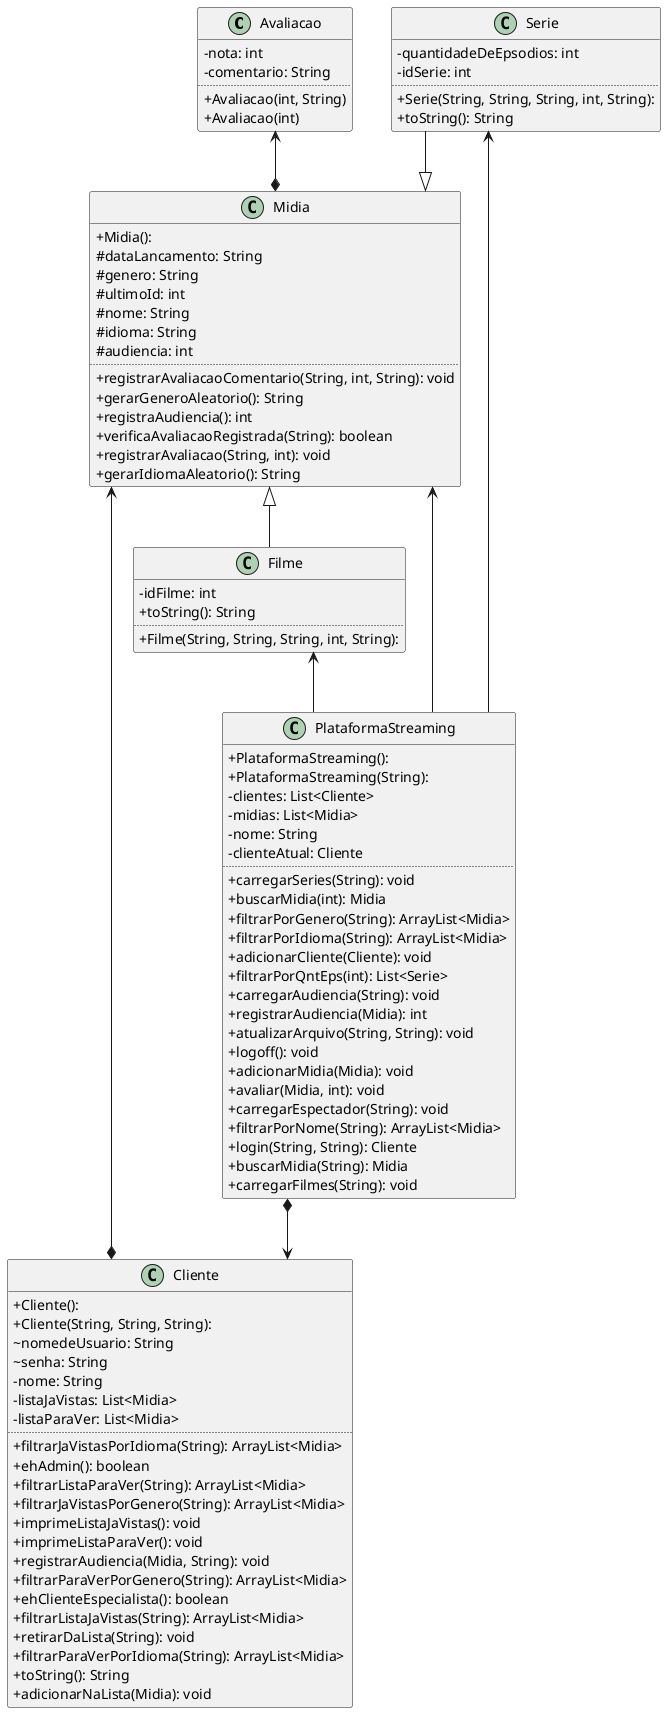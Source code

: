 @startuml
skinparam linetype ortho
skinparam classAttributeIconSize 0

class Avaliacao {
  - nota: int
  - comentario: String
  ..
  + Avaliacao(int, String)
  + Avaliacao(int)
}

class Cliente {
  + Cliente():
  + Cliente(String, String, String):
  ~ nomedeUsuario: String
  ~ senha: String
  - nome: String
  - listaJaVistas: List<Midia>
  - listaParaVer: List<Midia>
  ..
  + filtrarJaVistasPorIdioma(String): ArrayList<Midia>
  + ehAdmin(): boolean
  + filtrarListaParaVer(String): ArrayList<Midia>
  + filtrarJaVistasPorGenero(String): ArrayList<Midia>
  + imprimeListaJaVistas(): void
  + imprimeListaParaVer(): void
  + registrarAudiencia(Midia, String): void
  + filtrarParaVerPorGenero(String): ArrayList<Midia>
  + ehClienteEspecialista(): boolean
  + filtrarListaJaVistas(String): ArrayList<Midia>
  + retirarDaLista(String): void
  + filtrarParaVerPorIdioma(String): ArrayList<Midia>
  + toString(): String
  + adicionarNaLista(Midia): void
}

class Filme {
  - idFilme: int
  + toString(): String
  ..
  + Filme(String, String, String, int, String):
}

class Midia {
  + Midia():
  # dataLancamento: String
  # genero: String
  # ultimoId: int
  # nome: String
  # idioma: String
  # audiencia: int
  ..
  + registrarAvaliacaoComentario(String, int, String): void
  + gerarGeneroAleatorio(): String
  + registraAudiencia(): int
  + verificaAvaliacaoRegistrada(String): boolean
  + registrarAvaliacao(String, int): void
  + gerarIdiomaAleatorio(): String
}

class PlataformaStreaming {
  + PlataformaStreaming():
  + PlataformaStreaming(String):
  - clientes: List<Cliente>
  - midias: List<Midia>
  - nome: String
  - clienteAtual: Cliente
  ..
  + carregarSeries(String): void
  + buscarMidia(int): Midia
  + filtrarPorGenero(String): ArrayList<Midia>
  + filtrarPorIdioma(String): ArrayList<Midia>
  + adicionarCliente(Cliente): void
  + filtrarPorQntEps(int): List<Serie>
  + carregarAudiencia(String): void
  + registrarAudiencia(Midia): int
  + atualizarArquivo(String, String): void
  + logoff(): void
  + adicionarMidia(Midia): void
  + avaliar(Midia, int): void
  + carregarEspectador(String): void
  + filtrarPorNome(String): ArrayList<Midia>
  + login(String, String): Cliente
  + buscarMidia(String): Midia
  + carregarFilmes(String): void
}

class Serie {
  - quantidadeDeEpsodios: int
  - idSerie: int
  ..
  + Serie(String, String, String, int, String):
  + toString(): String
}

Midia  <--  PlataformaStreaming
Midia  <|--  Filme
Serie  --|>  Midia
Avaliacao  <--*  Midia
Filme  <--  PlataformaStreaming
Serie  <--  PlataformaStreaming
Cliente  *-->  Midia
PlataformaStreaming  *--> Cliente
@enduml